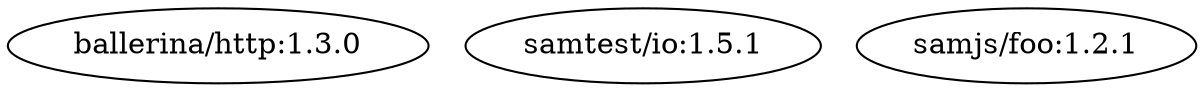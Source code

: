 digraph "samejs/app:0.1.0" {
    "ballerina/http:1.3.0"
    "samtest/io:1.5.1" [repo = "local"]
    "samjs/foo:1.2.1" [scope = "testOnly"]
}
